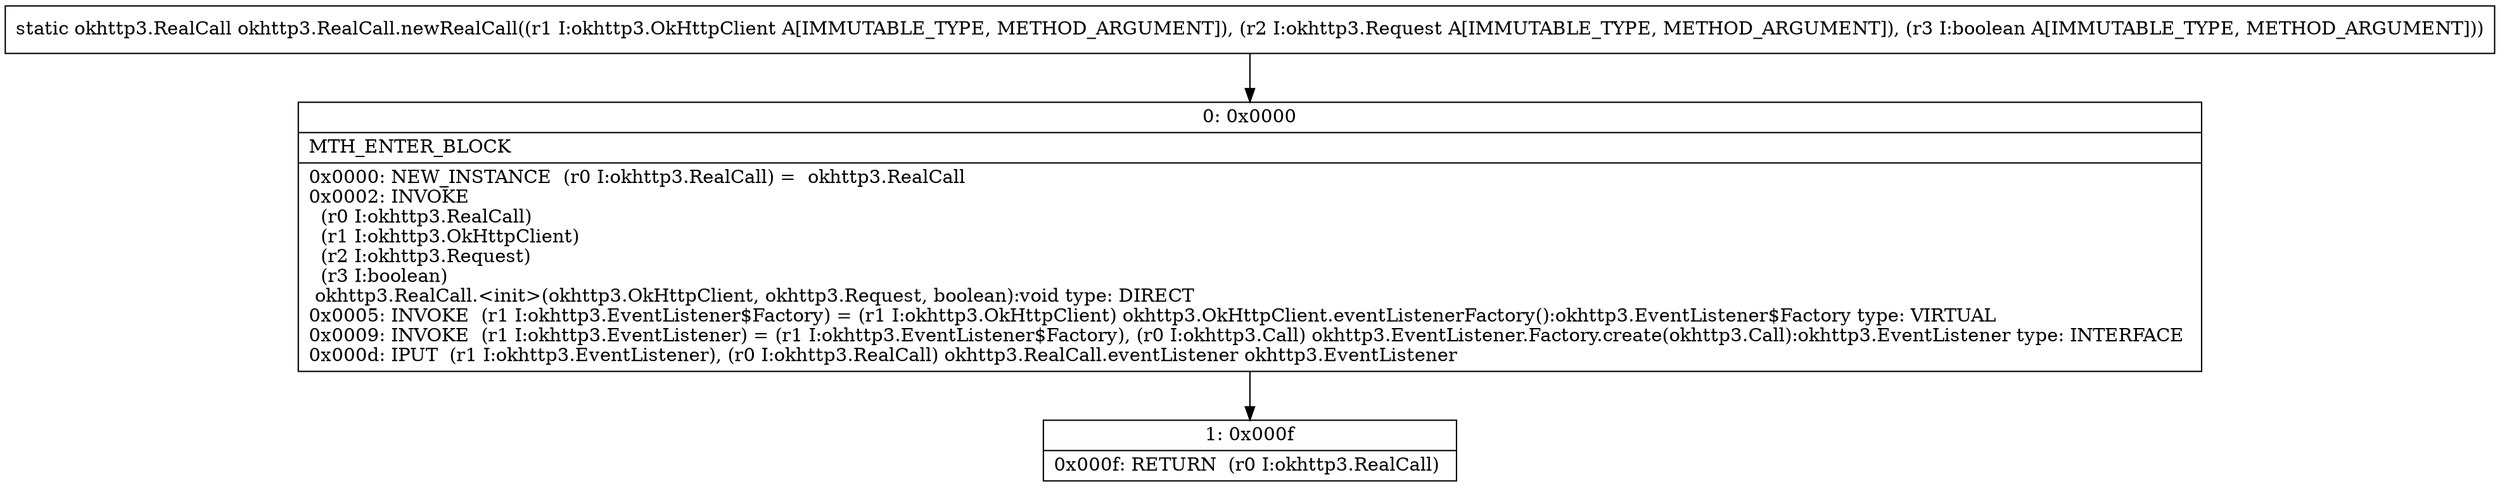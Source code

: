 digraph "CFG forokhttp3.RealCall.newRealCall(Lokhttp3\/OkHttpClient;Lokhttp3\/Request;Z)Lokhttp3\/RealCall;" {
Node_0 [shape=record,label="{0\:\ 0x0000|MTH_ENTER_BLOCK\l|0x0000: NEW_INSTANCE  (r0 I:okhttp3.RealCall) =  okhttp3.RealCall \l0x0002: INVOKE  \l  (r0 I:okhttp3.RealCall)\l  (r1 I:okhttp3.OkHttpClient)\l  (r2 I:okhttp3.Request)\l  (r3 I:boolean)\l okhttp3.RealCall.\<init\>(okhttp3.OkHttpClient, okhttp3.Request, boolean):void type: DIRECT \l0x0005: INVOKE  (r1 I:okhttp3.EventListener$Factory) = (r1 I:okhttp3.OkHttpClient) okhttp3.OkHttpClient.eventListenerFactory():okhttp3.EventListener$Factory type: VIRTUAL \l0x0009: INVOKE  (r1 I:okhttp3.EventListener) = (r1 I:okhttp3.EventListener$Factory), (r0 I:okhttp3.Call) okhttp3.EventListener.Factory.create(okhttp3.Call):okhttp3.EventListener type: INTERFACE \l0x000d: IPUT  (r1 I:okhttp3.EventListener), (r0 I:okhttp3.RealCall) okhttp3.RealCall.eventListener okhttp3.EventListener \l}"];
Node_1 [shape=record,label="{1\:\ 0x000f|0x000f: RETURN  (r0 I:okhttp3.RealCall) \l}"];
MethodNode[shape=record,label="{static okhttp3.RealCall okhttp3.RealCall.newRealCall((r1 I:okhttp3.OkHttpClient A[IMMUTABLE_TYPE, METHOD_ARGUMENT]), (r2 I:okhttp3.Request A[IMMUTABLE_TYPE, METHOD_ARGUMENT]), (r3 I:boolean A[IMMUTABLE_TYPE, METHOD_ARGUMENT])) }"];
MethodNode -> Node_0;
Node_0 -> Node_1;
}

